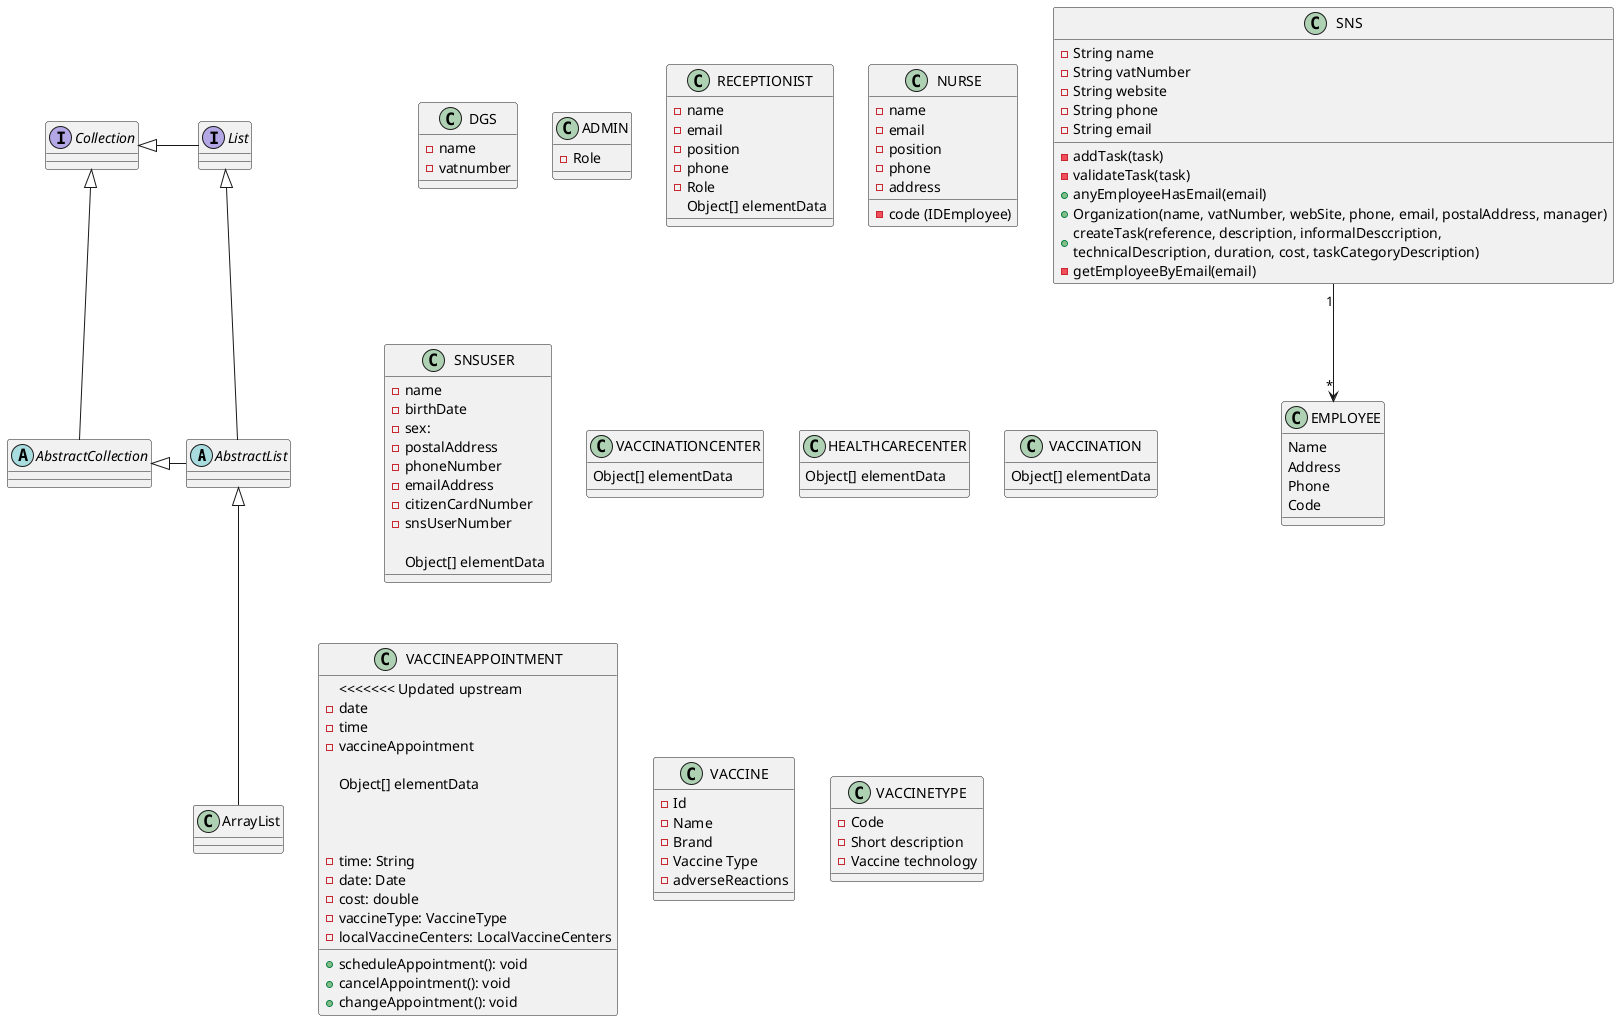 @startuml
'https://plantuml.com/class-diagram

abstract class AbstractList
abstract AbstractCollection
interface List
interface Collection

List <|-- AbstractList
Collection <|-- AbstractCollection

Collection <|- List
AbstractCollection <|- AbstractList
AbstractList <|-- ArrayList

SNS "1" --> "*" EMPLOYEE


class DGS {
    - name
    - vatnumber

}

class SNS {
    - String name
    - String vatNumber
    - String website
    - String phone
    - String email

    - addTask(task)
    - validateTask(task)
    + anyEmployeeHasEmail(email)
    + Organization(name, vatNumber, webSite, phone, email, postalAddress, manager)
    + createTask(reference, description, informalDesccription,\ntechnicalDescription, duration, cost, taskCategoryDescription)
    - getEmployeeByEmail(email)

}
class EMPLOYEE {
Name
Address
Phone
Code
}
class ADMIN {
-Role

}
class RECEPTIONIST {
 - name
 - email
 - position
 - phone
 -Role
}
class RECEPTIONIST {
Object[] elementData

}
class NURSE {
   -name
   - email
   - position
   - phone
   -address
   - code (IDEmployee)


}
class SNSUSER {

- name
- birthDate
- sex:
- postalAddress
- phoneNumber
- emailAddress
- citizenCardNumber
- snsUserNumber

Object[] elementData


}
class VACCINATIONCENTER {
Object[] elementData

}
class HEALTHCARECENTER {
Object[] elementData

}
class VACCINATION {
Object[] elementData

}
class VACCINEAPPOINTMENT {
<<<<<<< Updated upstream
- date
- time
- vaccineAppointment

Object[] elementData


}
class VACCINE {
-Id
-Name
-Brand
-Vaccine Type
-adverseReactions
}
class VACCINETYPE{
 -Code
 -Short description
 -Vaccine technology
}
class VACCINEAPPOINTMENT {

    - time: String
    - date: Date
    - cost: double
    - vaccineType: VaccineType
    - localVaccineCenters: LocalVaccineCenters

    + scheduleAppointment(): void
    + cancelAppointment(): void
    + changeAppointment(): void


}



@enduml